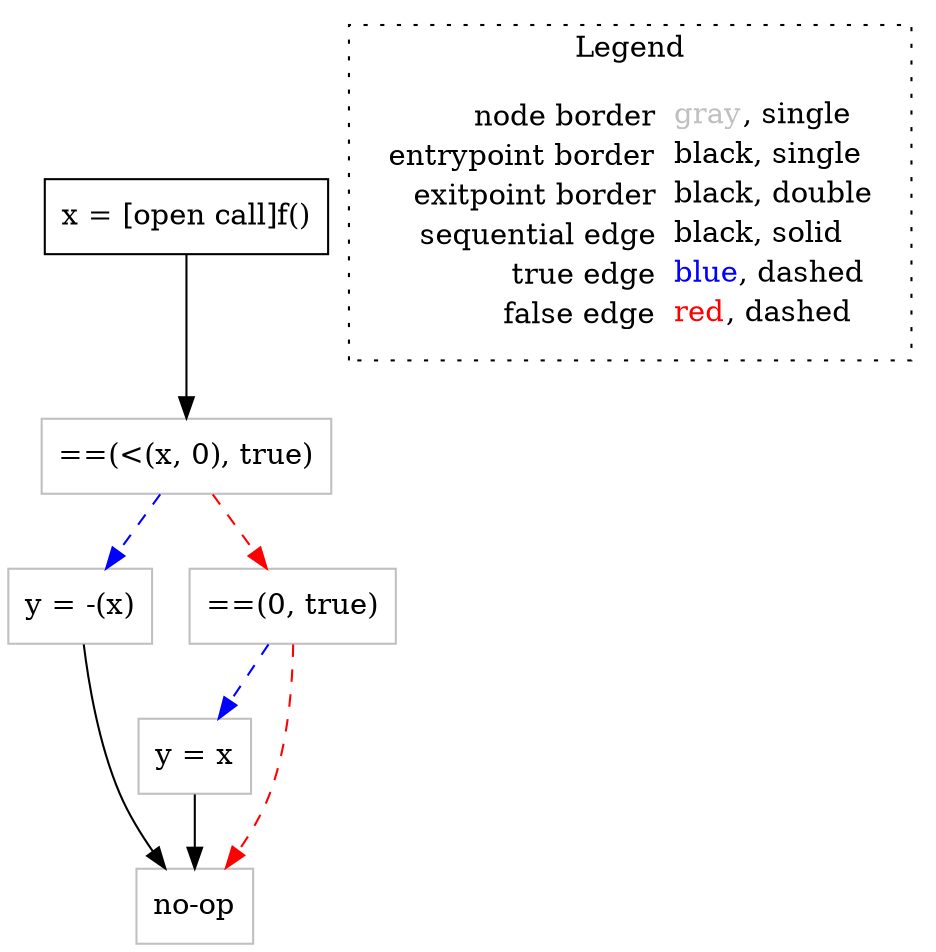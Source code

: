 digraph {
	"node0" [shape="rect",color="black",label=<x = [open call]f()>];
	"node1" [shape="rect",color="gray",label=<y = x>];
	"node2" [shape="rect",color="gray",label=<y = -(x)>];
	"node3" [shape="rect",color="gray",label=<no-op>];
	"node4" [shape="rect",color="gray",label=<==(&lt;(x, 0), true)>];
	"node5" [shape="rect",color="gray",label=<==(0, true)>];
	"node1" -> "node3" [color="black"];
	"node2" -> "node3" [color="black"];
	"node0" -> "node4" [color="black"];
	"node4" -> "node2" [color="blue",style="dashed"];
	"node4" -> "node5" [color="red",style="dashed"];
	"node5" -> "node1" [color="blue",style="dashed"];
	"node5" -> "node3" [color="red",style="dashed"];
subgraph cluster_legend {
	label="Legend";
	style=dotted;
	node [shape=plaintext];
	"legend" [label=<<table border="0" cellpadding="2" cellspacing="0" cellborder="0"><tr><td align="right">node border&nbsp;</td><td align="left"><font color="gray">gray</font>, single</td></tr><tr><td align="right">entrypoint border&nbsp;</td><td align="left"><font color="black">black</font>, single</td></tr><tr><td align="right">exitpoint border&nbsp;</td><td align="left"><font color="black">black</font>, double</td></tr><tr><td align="right">sequential edge&nbsp;</td><td align="left"><font color="black">black</font>, solid</td></tr><tr><td align="right">true edge&nbsp;</td><td align="left"><font color="blue">blue</font>, dashed</td></tr><tr><td align="right">false edge&nbsp;</td><td align="left"><font color="red">red</font>, dashed</td></tr></table>>];
}

}

